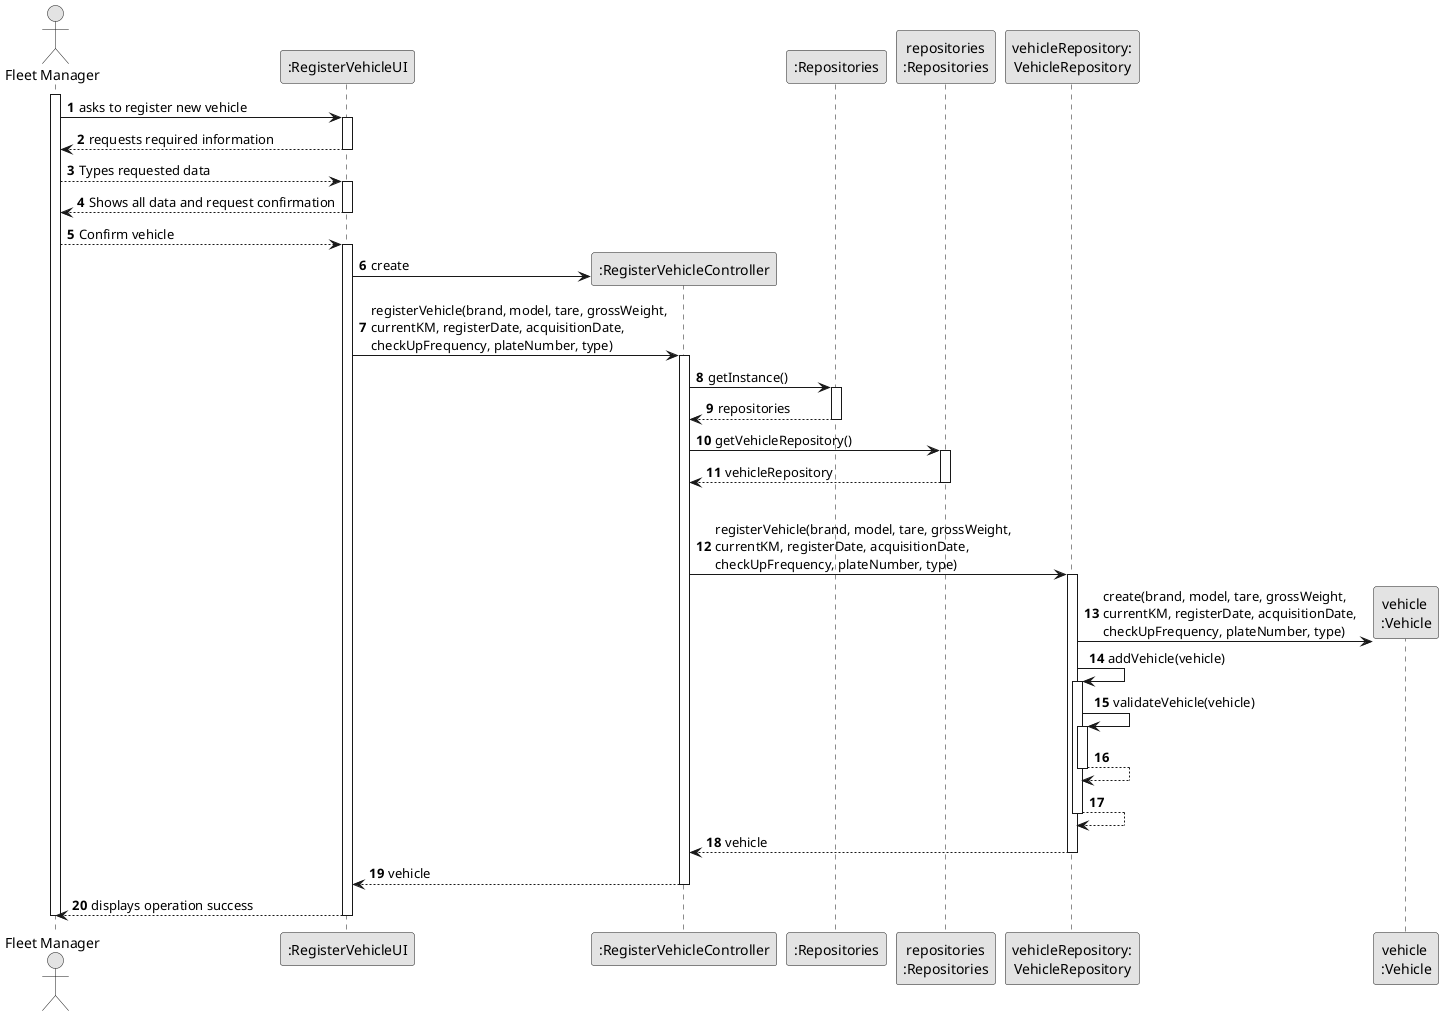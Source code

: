 @startuml
skinparam monochrome true
skinparam packageStyle rectangle
skinparam shadowing false

autonumber

'hide footbox
actor "Fleet Manager" as ADM
participant ":RegisterVehicleUI" as UI
participant ":RegisterVehicleController" as CTRL
participant ":Repositories" as RepositorySingleton
participant "repositories\n:Repositories" as PLAT
participant "vehicleRepository:\nVehicleRepository" as VehicleRepository
participant "vehicle \n:Vehicle" as VEHICLE

activate ADM

        ADM -> UI : asks to register new vehicle

        activate UI

'            UI --> ADM : requests data (reference, description,  informal \n description, technical description, duration, cost)
            'create CTRL

            UI --> ADM : requests required information

         deactivate UI

            ADM --> UI : Types requested data

         activate UI

           UI --> ADM : Shows all data and request confirmation

         deactivate UI

            ADM --> UI : Confirm vehicle

        activate UI

'            UI --> ADM : requests data (reference, description,  informal \n description, technical description, duration, cost)
            'create CTRL
            UI -> CTRL** : create

        UI -> CTRL : registerVehicle(brand, model, tare, grossWeight,\ncurrentKM, registerDate, acquisitionDate,\ncheckUpFrequency, plateNumber, type)
        activate CTRL

            CTRL -> RepositorySingleton: getInstance()
            activate RepositorySingleton

            RepositorySingleton --> CTRL: repositories
            deactivate RepositorySingleton

            CTRL -> PLAT: getVehicleRepository()
            activate PLAT

                PLAT --> CTRL: vehicleRepository
            deactivate PLAT
            |||
            CTRL -> VehicleRepository: registerVehicle(brand, model, tare, grossWeight,\ncurrentKM, registerDate, acquisitionDate,\ncheckUpFrequency, plateNumber, type)
            activate VehicleRepository

                VehicleRepository -> VEHICLE**: create(brand, model, tare, grossWeight,\ncurrentKM, registerDate, acquisitionDate,\ncheckUpFrequency, plateNumber, type)
                VehicleRepository -> VehicleRepository: addVehicle(vehicle)


                activate VehicleRepository
                    VehicleRepository -> VehicleRepository: validateVehicle(vehicle)
                    activate VehicleRepository
                        VehicleRepository --> VehicleRepository
                    deactivate VehicleRepository

                    VehicleRepository --> VehicleRepository
                deactivate VehicleRepository

                VehicleRepository --> CTRL : vehicle

            deactivate VehicleRepository

            CTRL --> UI: vehicle
            deactivate CTRL
            UI --> ADM: displays operation success
    deactivate UI

deactivate ADM

@enduml